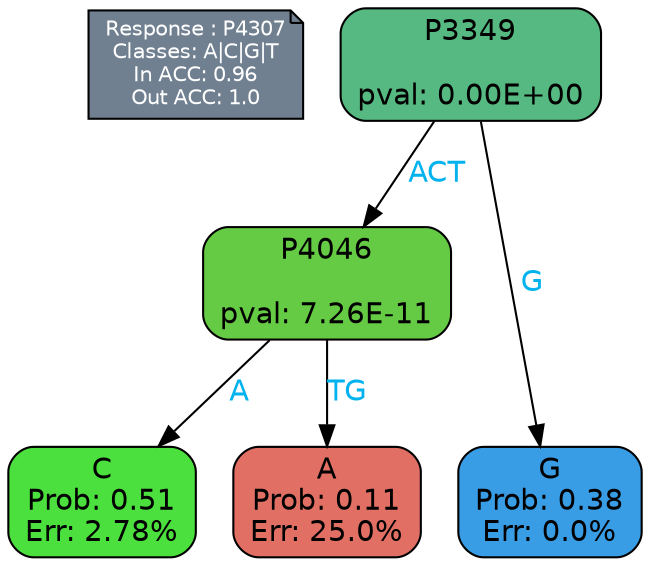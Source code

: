 digraph Tree {
node [shape=box, style="filled, rounded", color="black", fontname=helvetica] ;
graph [ranksep=equally, splines=polylines, bgcolor=transparent, dpi=600] ;
edge [fontname=helvetica] ;
LEGEND [label="Response : P4307
Classes: A|C|G|T
In ACC: 0.96
Out ACC: 1.0
",shape=note,align=left,style=filled,fillcolor="slategray",fontcolor="white",fontsize=10];1 [label="P3349

pval: 0.00E+00", fillcolor="#55b981"] ;
2 [label="P4046

pval: 7.26E-11", fillcolor="#66cb44"] ;
3 [label="C
Prob: 0.51
Err: 2.78%", fillcolor="#4be03d"] ;
4 [label="A
Prob: 0.11
Err: 25.0%", fillcolor="#e16f64"] ;
5 [label="G
Prob: 0.38
Err: 0.0%", fillcolor="#399de5"] ;
1 -> 2 [label="ACT",fontcolor=deepskyblue2] ;
1 -> 5 [label="G",fontcolor=deepskyblue2] ;
2 -> 3 [label="A",fontcolor=deepskyblue2] ;
2 -> 4 [label="TG",fontcolor=deepskyblue2] ;
{rank = same; 3;4;5;}{rank = same; LEGEND;1;}}